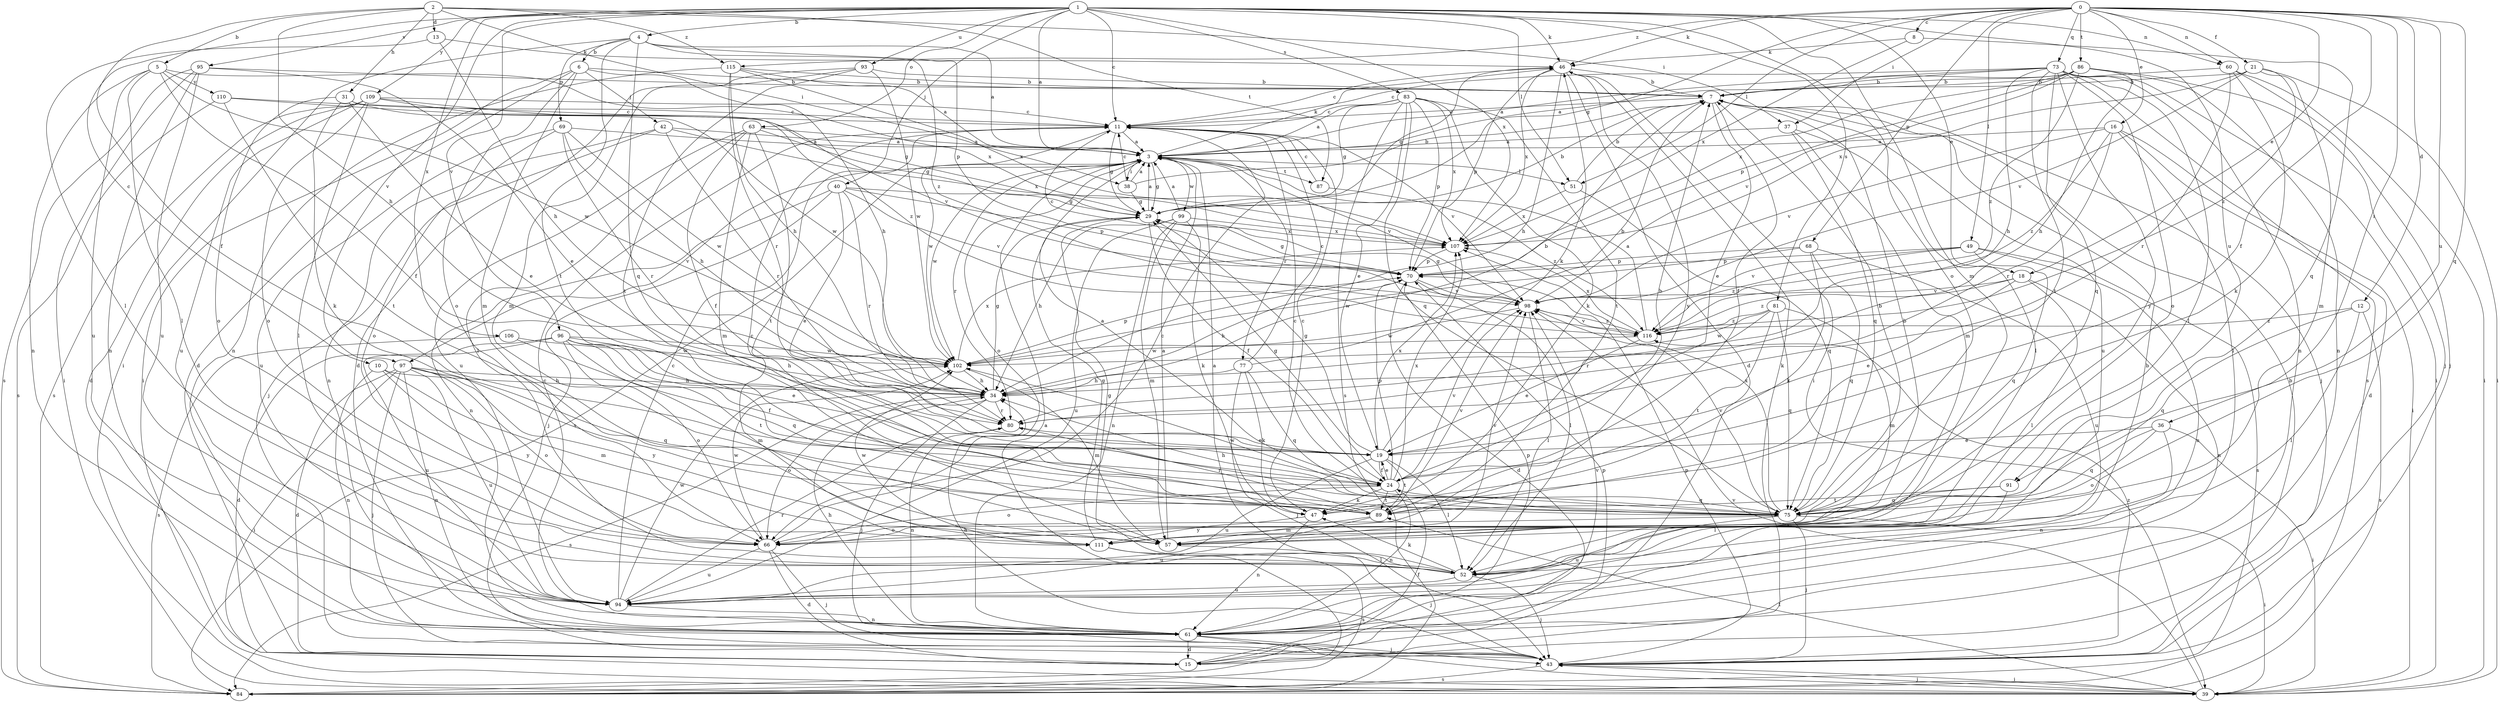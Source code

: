 strict digraph  {
0;
1;
2;
3;
4;
5;
6;
7;
8;
10;
11;
12;
13;
15;
16;
18;
19;
21;
24;
29;
31;
34;
36;
37;
38;
39;
40;
42;
43;
46;
47;
49;
51;
52;
57;
60;
61;
63;
66;
68;
69;
70;
73;
75;
77;
80;
81;
83;
84;
86;
87;
89;
91;
93;
94;
95;
96;
97;
98;
99;
102;
106;
107;
109;
110;
111;
115;
116;
0 -> 8  [label=c];
0 -> 12  [label=d];
0 -> 16  [label=e];
0 -> 18  [label=e];
0 -> 21  [label=f];
0 -> 24  [label=f];
0 -> 29  [label=g];
0 -> 36  [label=i];
0 -> 37  [label=i];
0 -> 46  [label=k];
0 -> 49  [label=l];
0 -> 51  [label=l];
0 -> 60  [label=n];
0 -> 68  [label=p];
0 -> 73  [label=q];
0 -> 75  [label=q];
0 -> 86  [label=t];
0 -> 91  [label=u];
0 -> 115  [label=z];
1 -> 3  [label=a];
1 -> 4  [label=b];
1 -> 10  [label=c];
1 -> 11  [label=c];
1 -> 18  [label=e];
1 -> 40  [label=j];
1 -> 46  [label=k];
1 -> 51  [label=l];
1 -> 57  [label=m];
1 -> 60  [label=n];
1 -> 63  [label=o];
1 -> 66  [label=o];
1 -> 81  [label=s];
1 -> 83  [label=s];
1 -> 91  [label=u];
1 -> 93  [label=u];
1 -> 95  [label=v];
1 -> 96  [label=v];
1 -> 97  [label=v];
1 -> 106  [label=x];
1 -> 107  [label=x];
1 -> 109  [label=y];
2 -> 5  [label=b];
2 -> 13  [label=d];
2 -> 24  [label=f];
2 -> 31  [label=h];
2 -> 34  [label=h];
2 -> 37  [label=i];
2 -> 38  [label=i];
2 -> 87  [label=t];
2 -> 115  [label=z];
3 -> 29  [label=g];
3 -> 38  [label=i];
3 -> 46  [label=k];
3 -> 51  [label=l];
3 -> 66  [label=o];
3 -> 77  [label=r];
3 -> 80  [label=r];
3 -> 84  [label=s];
3 -> 87  [label=t];
3 -> 97  [label=v];
3 -> 98  [label=v];
3 -> 99  [label=w];
3 -> 102  [label=w];
4 -> 3  [label=a];
4 -> 6  [label=b];
4 -> 39  [label=i];
4 -> 69  [label=p];
4 -> 70  [label=p];
4 -> 75  [label=q];
4 -> 89  [label=t];
4 -> 116  [label=z];
5 -> 24  [label=f];
5 -> 52  [label=l];
5 -> 61  [label=n];
5 -> 94  [label=u];
5 -> 102  [label=w];
5 -> 107  [label=x];
5 -> 110  [label=y];
6 -> 7  [label=b];
6 -> 15  [label=d];
6 -> 34  [label=h];
6 -> 39  [label=i];
6 -> 42  [label=j];
6 -> 57  [label=m];
6 -> 66  [label=o];
7 -> 11  [label=c];
7 -> 19  [label=e];
7 -> 24  [label=f];
7 -> 43  [label=j];
7 -> 94  [label=u];
8 -> 46  [label=k];
8 -> 75  [label=q];
8 -> 107  [label=x];
10 -> 34  [label=h];
10 -> 57  [label=m];
10 -> 61  [label=n];
10 -> 111  [label=y];
11 -> 3  [label=a];
11 -> 29  [label=g];
11 -> 98  [label=v];
11 -> 102  [label=w];
12 -> 52  [label=l];
12 -> 75  [label=q];
12 -> 84  [label=s];
12 -> 116  [label=z];
13 -> 34  [label=h];
13 -> 46  [label=k];
13 -> 52  [label=l];
15 -> 24  [label=f];
15 -> 46  [label=k];
15 -> 70  [label=p];
16 -> 3  [label=a];
16 -> 15  [label=d];
16 -> 39  [label=i];
16 -> 52  [label=l];
16 -> 80  [label=r];
16 -> 98  [label=v];
16 -> 116  [label=z];
18 -> 19  [label=e];
18 -> 52  [label=l];
18 -> 61  [label=n];
18 -> 98  [label=v];
18 -> 116  [label=z];
19 -> 24  [label=f];
19 -> 29  [label=g];
19 -> 46  [label=k];
19 -> 52  [label=l];
19 -> 89  [label=t];
19 -> 94  [label=u];
19 -> 107  [label=x];
21 -> 7  [label=b];
21 -> 39  [label=i];
21 -> 57  [label=m];
21 -> 98  [label=v];
21 -> 107  [label=x];
21 -> 116  [label=z];
24 -> 3  [label=a];
24 -> 7  [label=b];
24 -> 19  [label=e];
24 -> 29  [label=g];
24 -> 47  [label=k];
24 -> 61  [label=n];
24 -> 66  [label=o];
24 -> 70  [label=p];
24 -> 75  [label=q];
24 -> 89  [label=t];
24 -> 98  [label=v];
24 -> 107  [label=x];
29 -> 3  [label=a];
29 -> 7  [label=b];
29 -> 24  [label=f];
29 -> 107  [label=x];
31 -> 11  [label=c];
31 -> 19  [label=e];
31 -> 47  [label=k];
31 -> 66  [label=o];
31 -> 98  [label=v];
34 -> 7  [label=b];
34 -> 29  [label=g];
34 -> 43  [label=j];
34 -> 66  [label=o];
34 -> 80  [label=r];
34 -> 84  [label=s];
36 -> 19  [label=e];
36 -> 39  [label=i];
36 -> 61  [label=n];
36 -> 66  [label=o];
36 -> 75  [label=q];
37 -> 3  [label=a];
37 -> 52  [label=l];
37 -> 57  [label=m];
37 -> 75  [label=q];
38 -> 3  [label=a];
38 -> 7  [label=b];
38 -> 11  [label=c];
38 -> 29  [label=g];
39 -> 43  [label=j];
39 -> 89  [label=t];
39 -> 98  [label=v];
40 -> 19  [label=e];
40 -> 29  [label=g];
40 -> 43  [label=j];
40 -> 61  [label=n];
40 -> 70  [label=p];
40 -> 80  [label=r];
40 -> 98  [label=v];
42 -> 3  [label=a];
42 -> 43  [label=j];
42 -> 61  [label=n];
42 -> 80  [label=r];
42 -> 107  [label=x];
43 -> 7  [label=b];
43 -> 34  [label=h];
43 -> 39  [label=i];
43 -> 70  [label=p];
43 -> 84  [label=s];
43 -> 116  [label=z];
46 -> 7  [label=b];
46 -> 11  [label=c];
46 -> 15  [label=d];
46 -> 29  [label=g];
46 -> 34  [label=h];
46 -> 39  [label=i];
46 -> 70  [label=p];
46 -> 107  [label=x];
46 -> 111  [label=y];
47 -> 11  [label=c];
47 -> 61  [label=n];
47 -> 111  [label=y];
49 -> 61  [label=n];
49 -> 70  [label=p];
49 -> 75  [label=q];
49 -> 84  [label=s];
49 -> 98  [label=v];
49 -> 116  [label=z];
51 -> 7  [label=b];
51 -> 75  [label=q];
51 -> 107  [label=x];
52 -> 3  [label=a];
52 -> 29  [label=g];
52 -> 43  [label=j];
52 -> 47  [label=k];
52 -> 94  [label=u];
57 -> 3  [label=a];
57 -> 43  [label=j];
57 -> 98  [label=v];
60 -> 7  [label=b];
60 -> 39  [label=i];
60 -> 43  [label=j];
60 -> 47  [label=k];
60 -> 80  [label=r];
61 -> 7  [label=b];
61 -> 11  [label=c];
61 -> 15  [label=d];
61 -> 34  [label=h];
61 -> 39  [label=i];
61 -> 43  [label=j];
61 -> 70  [label=p];
61 -> 98  [label=v];
63 -> 3  [label=a];
63 -> 24  [label=f];
63 -> 29  [label=g];
63 -> 52  [label=l];
63 -> 57  [label=m];
63 -> 89  [label=t];
63 -> 94  [label=u];
66 -> 11  [label=c];
66 -> 15  [label=d];
66 -> 43  [label=j];
66 -> 94  [label=u];
66 -> 102  [label=w];
68 -> 47  [label=k];
68 -> 70  [label=p];
68 -> 75  [label=q];
68 -> 94  [label=u];
68 -> 102  [label=w];
69 -> 3  [label=a];
69 -> 34  [label=h];
69 -> 66  [label=o];
69 -> 80  [label=r];
69 -> 94  [label=u];
69 -> 102  [label=w];
70 -> 11  [label=c];
70 -> 15  [label=d];
70 -> 29  [label=g];
70 -> 34  [label=h];
70 -> 52  [label=l];
70 -> 98  [label=v];
73 -> 3  [label=a];
73 -> 7  [label=b];
73 -> 11  [label=c];
73 -> 34  [label=h];
73 -> 39  [label=i];
73 -> 52  [label=l];
73 -> 61  [label=n];
73 -> 66  [label=o];
73 -> 75  [label=q];
73 -> 84  [label=s];
73 -> 89  [label=t];
73 -> 111  [label=y];
75 -> 7  [label=b];
75 -> 11  [label=c];
75 -> 34  [label=h];
75 -> 39  [label=i];
75 -> 43  [label=j];
75 -> 66  [label=o];
75 -> 94  [label=u];
75 -> 98  [label=v];
75 -> 102  [label=w];
75 -> 107  [label=x];
77 -> 7  [label=b];
77 -> 11  [label=c];
77 -> 34  [label=h];
77 -> 43  [label=j];
77 -> 47  [label=k];
77 -> 75  [label=q];
80 -> 19  [label=e];
80 -> 61  [label=n];
81 -> 57  [label=m];
81 -> 75  [label=q];
81 -> 80  [label=r];
81 -> 89  [label=t];
81 -> 102  [label=w];
81 -> 116  [label=z];
83 -> 3  [label=a];
83 -> 11  [label=c];
83 -> 19  [label=e];
83 -> 29  [label=g];
83 -> 47  [label=k];
83 -> 70  [label=p];
83 -> 75  [label=q];
83 -> 84  [label=s];
83 -> 89  [label=t];
83 -> 107  [label=x];
84 -> 3  [label=a];
86 -> 3  [label=a];
86 -> 7  [label=b];
86 -> 34  [label=h];
86 -> 43  [label=j];
86 -> 61  [label=n];
86 -> 70  [label=p];
86 -> 98  [label=v];
86 -> 107  [label=x];
86 -> 116  [label=z];
87 -> 11  [label=c];
87 -> 116  [label=z];
89 -> 57  [label=m];
89 -> 80  [label=r];
89 -> 94  [label=u];
89 -> 98  [label=v];
91 -> 52  [label=l];
91 -> 75  [label=q];
91 -> 89  [label=t];
93 -> 7  [label=b];
93 -> 15  [label=d];
93 -> 57  [label=m];
93 -> 89  [label=t];
93 -> 102  [label=w];
94 -> 11  [label=c];
94 -> 61  [label=n];
94 -> 80  [label=r];
94 -> 102  [label=w];
95 -> 7  [label=b];
95 -> 19  [label=e];
95 -> 39  [label=i];
95 -> 61  [label=n];
95 -> 84  [label=s];
95 -> 94  [label=u];
96 -> 15  [label=d];
96 -> 19  [label=e];
96 -> 24  [label=f];
96 -> 34  [label=h];
96 -> 57  [label=m];
96 -> 66  [label=o];
96 -> 89  [label=t];
96 -> 94  [label=u];
96 -> 102  [label=w];
97 -> 15  [label=d];
97 -> 34  [label=h];
97 -> 39  [label=i];
97 -> 43  [label=j];
97 -> 61  [label=n];
97 -> 66  [label=o];
97 -> 75  [label=q];
97 -> 94  [label=u];
97 -> 111  [label=y];
98 -> 29  [label=g];
98 -> 52  [label=l];
98 -> 102  [label=w];
98 -> 116  [label=z];
99 -> 3  [label=a];
99 -> 34  [label=h];
99 -> 47  [label=k];
99 -> 57  [label=m];
99 -> 61  [label=n];
99 -> 94  [label=u];
99 -> 107  [label=x];
102 -> 34  [label=h];
102 -> 57  [label=m];
102 -> 70  [label=p];
102 -> 107  [label=x];
106 -> 75  [label=q];
106 -> 84  [label=s];
106 -> 102  [label=w];
107 -> 70  [label=p];
109 -> 11  [label=c];
109 -> 15  [label=d];
109 -> 52  [label=l];
109 -> 66  [label=o];
109 -> 84  [label=s];
109 -> 94  [label=u];
109 -> 102  [label=w];
109 -> 116  [label=z];
110 -> 11  [label=c];
110 -> 29  [label=g];
110 -> 84  [label=s];
110 -> 89  [label=t];
111 -> 7  [label=b];
111 -> 11  [label=c];
111 -> 29  [label=g];
111 -> 52  [label=l];
111 -> 84  [label=s];
111 -> 102  [label=w];
115 -> 3  [label=a];
115 -> 7  [label=b];
115 -> 34  [label=h];
115 -> 61  [label=n];
115 -> 80  [label=r];
115 -> 107  [label=x];
116 -> 3  [label=a];
116 -> 19  [label=e];
116 -> 98  [label=v];
116 -> 102  [label=w];
116 -> 107  [label=x];
}
